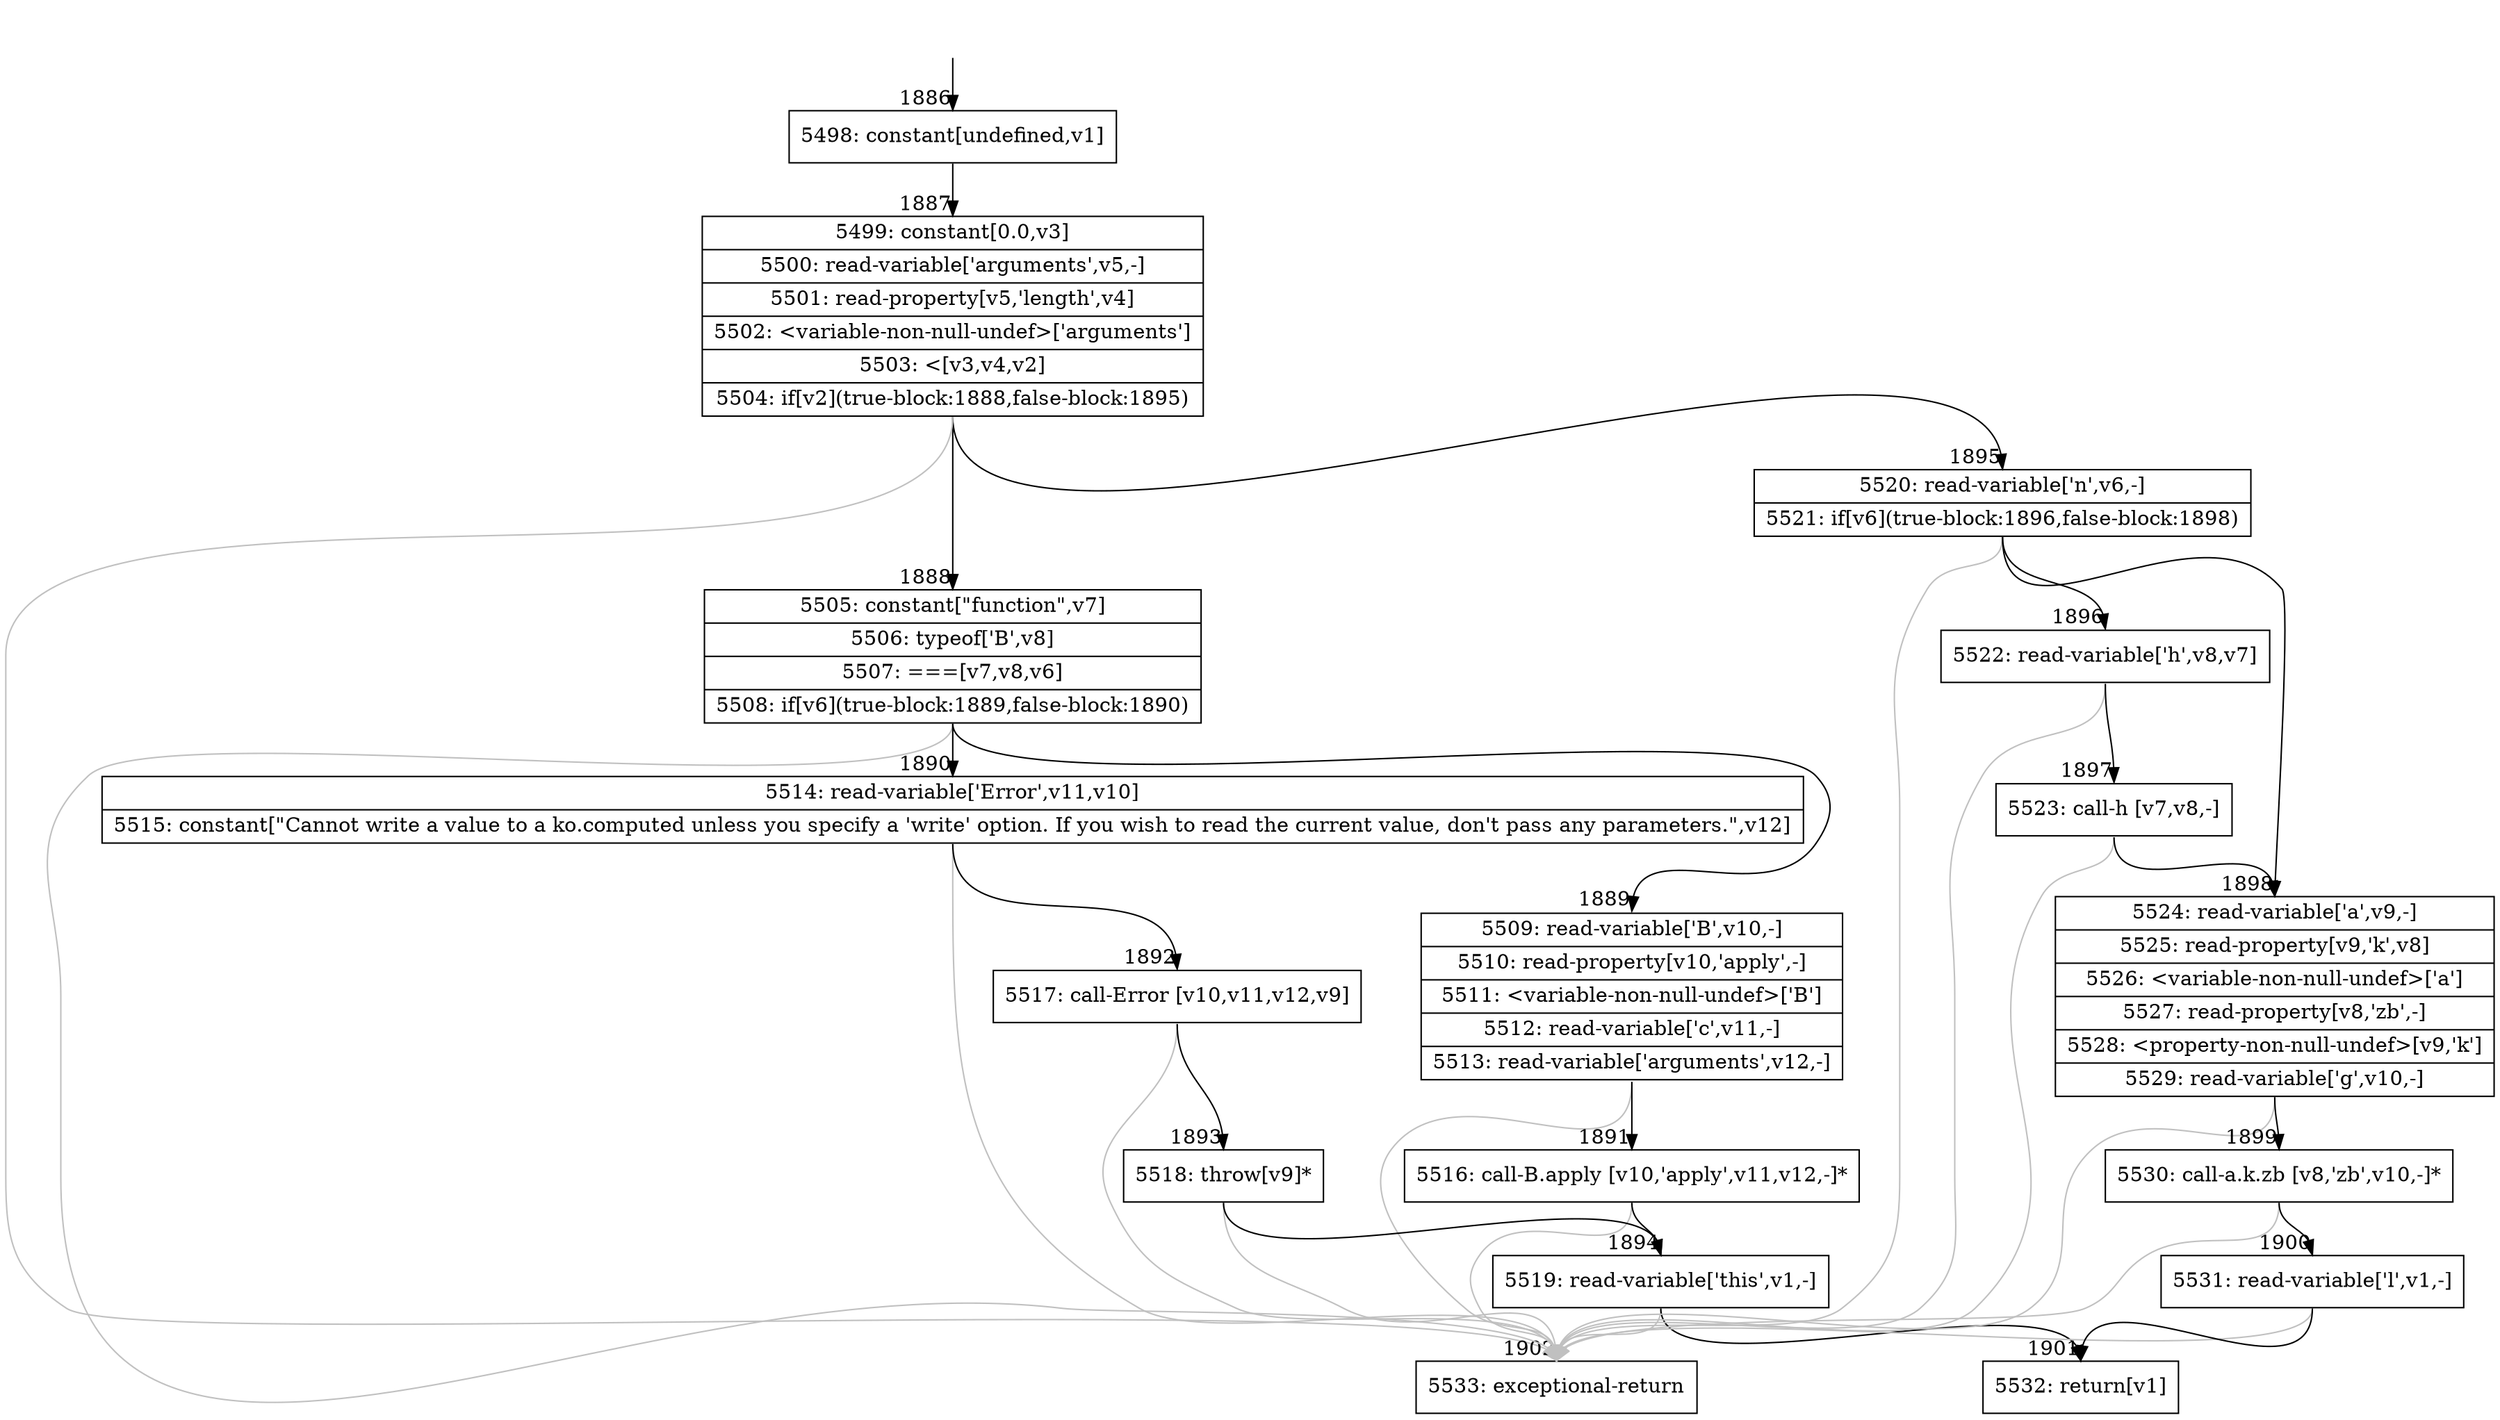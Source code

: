 digraph {
rankdir="TD"
BB_entry163[shape=none,label=""];
BB_entry163 -> BB1886 [tailport=s, headport=n, headlabel="    1886"]
BB1886 [shape=record label="{5498: constant[undefined,v1]}" ] 
BB1886 -> BB1887 [tailport=s, headport=n, headlabel="      1887"]
BB1887 [shape=record label="{5499: constant[0.0,v3]|5500: read-variable['arguments',v5,-]|5501: read-property[v5,'length',v4]|5502: \<variable-non-null-undef\>['arguments']|5503: \<[v3,v4,v2]|5504: if[v2](true-block:1888,false-block:1895)}" ] 
BB1887 -> BB1888 [tailport=s, headport=n, headlabel="      1888"]
BB1887 -> BB1895 [tailport=s, headport=n, headlabel="      1895"]
BB1887 -> BB1902 [tailport=s, headport=n, color=gray, headlabel="      1902"]
BB1888 [shape=record label="{5505: constant[\"function\",v7]|5506: typeof['B',v8]|5507: ===[v7,v8,v6]|5508: if[v6](true-block:1889,false-block:1890)}" ] 
BB1888 -> BB1889 [tailport=s, headport=n, headlabel="      1889"]
BB1888 -> BB1890 [tailport=s, headport=n, headlabel="      1890"]
BB1888 -> BB1902 [tailport=s, headport=n, color=gray]
BB1889 [shape=record label="{5509: read-variable['B',v10,-]|5510: read-property[v10,'apply',-]|5511: \<variable-non-null-undef\>['B']|5512: read-variable['c',v11,-]|5513: read-variable['arguments',v12,-]}" ] 
BB1889 -> BB1891 [tailport=s, headport=n, headlabel="      1891"]
BB1889 -> BB1902 [tailport=s, headport=n, color=gray]
BB1890 [shape=record label="{5514: read-variable['Error',v11,v10]|5515: constant[\"Cannot write a value to a ko.computed unless you specify a 'write' option. If you wish to read the current value, don't pass any parameters.\",v12]}" ] 
BB1890 -> BB1892 [tailport=s, headport=n, headlabel="      1892"]
BB1890 -> BB1902 [tailport=s, headport=n, color=gray]
BB1891 [shape=record label="{5516: call-B.apply [v10,'apply',v11,v12,-]*}" ] 
BB1891 -> BB1894 [tailport=s, headport=n, headlabel="      1894"]
BB1891 -> BB1902 [tailport=s, headport=n, color=gray]
BB1892 [shape=record label="{5517: call-Error [v10,v11,v12,v9]}" ] 
BB1892 -> BB1893 [tailport=s, headport=n, headlabel="      1893"]
BB1892 -> BB1902 [tailport=s, headport=n, color=gray]
BB1893 [shape=record label="{5518: throw[v9]*}" ] 
BB1893 -> BB1894 [tailport=s, headport=n]
BB1893 -> BB1902 [tailport=s, headport=n, color=gray]
BB1894 [shape=record label="{5519: read-variable['this',v1,-]}" ] 
BB1894 -> BB1901 [tailport=s, headport=n, headlabel="      1901"]
BB1894 -> BB1902 [tailport=s, headport=n, color=gray]
BB1895 [shape=record label="{5520: read-variable['n',v6,-]|5521: if[v6](true-block:1896,false-block:1898)}" ] 
BB1895 -> BB1898 [tailport=s, headport=n, headlabel="      1898"]
BB1895 -> BB1896 [tailport=s, headport=n, headlabel="      1896"]
BB1895 -> BB1902 [tailport=s, headport=n, color=gray]
BB1896 [shape=record label="{5522: read-variable['h',v8,v7]}" ] 
BB1896 -> BB1897 [tailport=s, headport=n, headlabel="      1897"]
BB1896 -> BB1902 [tailport=s, headport=n, color=gray]
BB1897 [shape=record label="{5523: call-h [v7,v8,-]}" ] 
BB1897 -> BB1898 [tailport=s, headport=n]
BB1897 -> BB1902 [tailport=s, headport=n, color=gray]
BB1898 [shape=record label="{5524: read-variable['a',v9,-]|5525: read-property[v9,'k',v8]|5526: \<variable-non-null-undef\>['a']|5527: read-property[v8,'zb',-]|5528: \<property-non-null-undef\>[v9,'k']|5529: read-variable['g',v10,-]}" ] 
BB1898 -> BB1899 [tailport=s, headport=n, headlabel="      1899"]
BB1898 -> BB1902 [tailport=s, headport=n, color=gray]
BB1899 [shape=record label="{5530: call-a.k.zb [v8,'zb',v10,-]*}" ] 
BB1899 -> BB1900 [tailport=s, headport=n, headlabel="      1900"]
BB1899 -> BB1902 [tailport=s, headport=n, color=gray]
BB1900 [shape=record label="{5531: read-variable['l',v1,-]}" ] 
BB1900 -> BB1901 [tailport=s, headport=n]
BB1900 -> BB1902 [tailport=s, headport=n, color=gray]
BB1901 [shape=record label="{5532: return[v1]}" ] 
BB1902 [shape=record label="{5533: exceptional-return}" ] 
}
